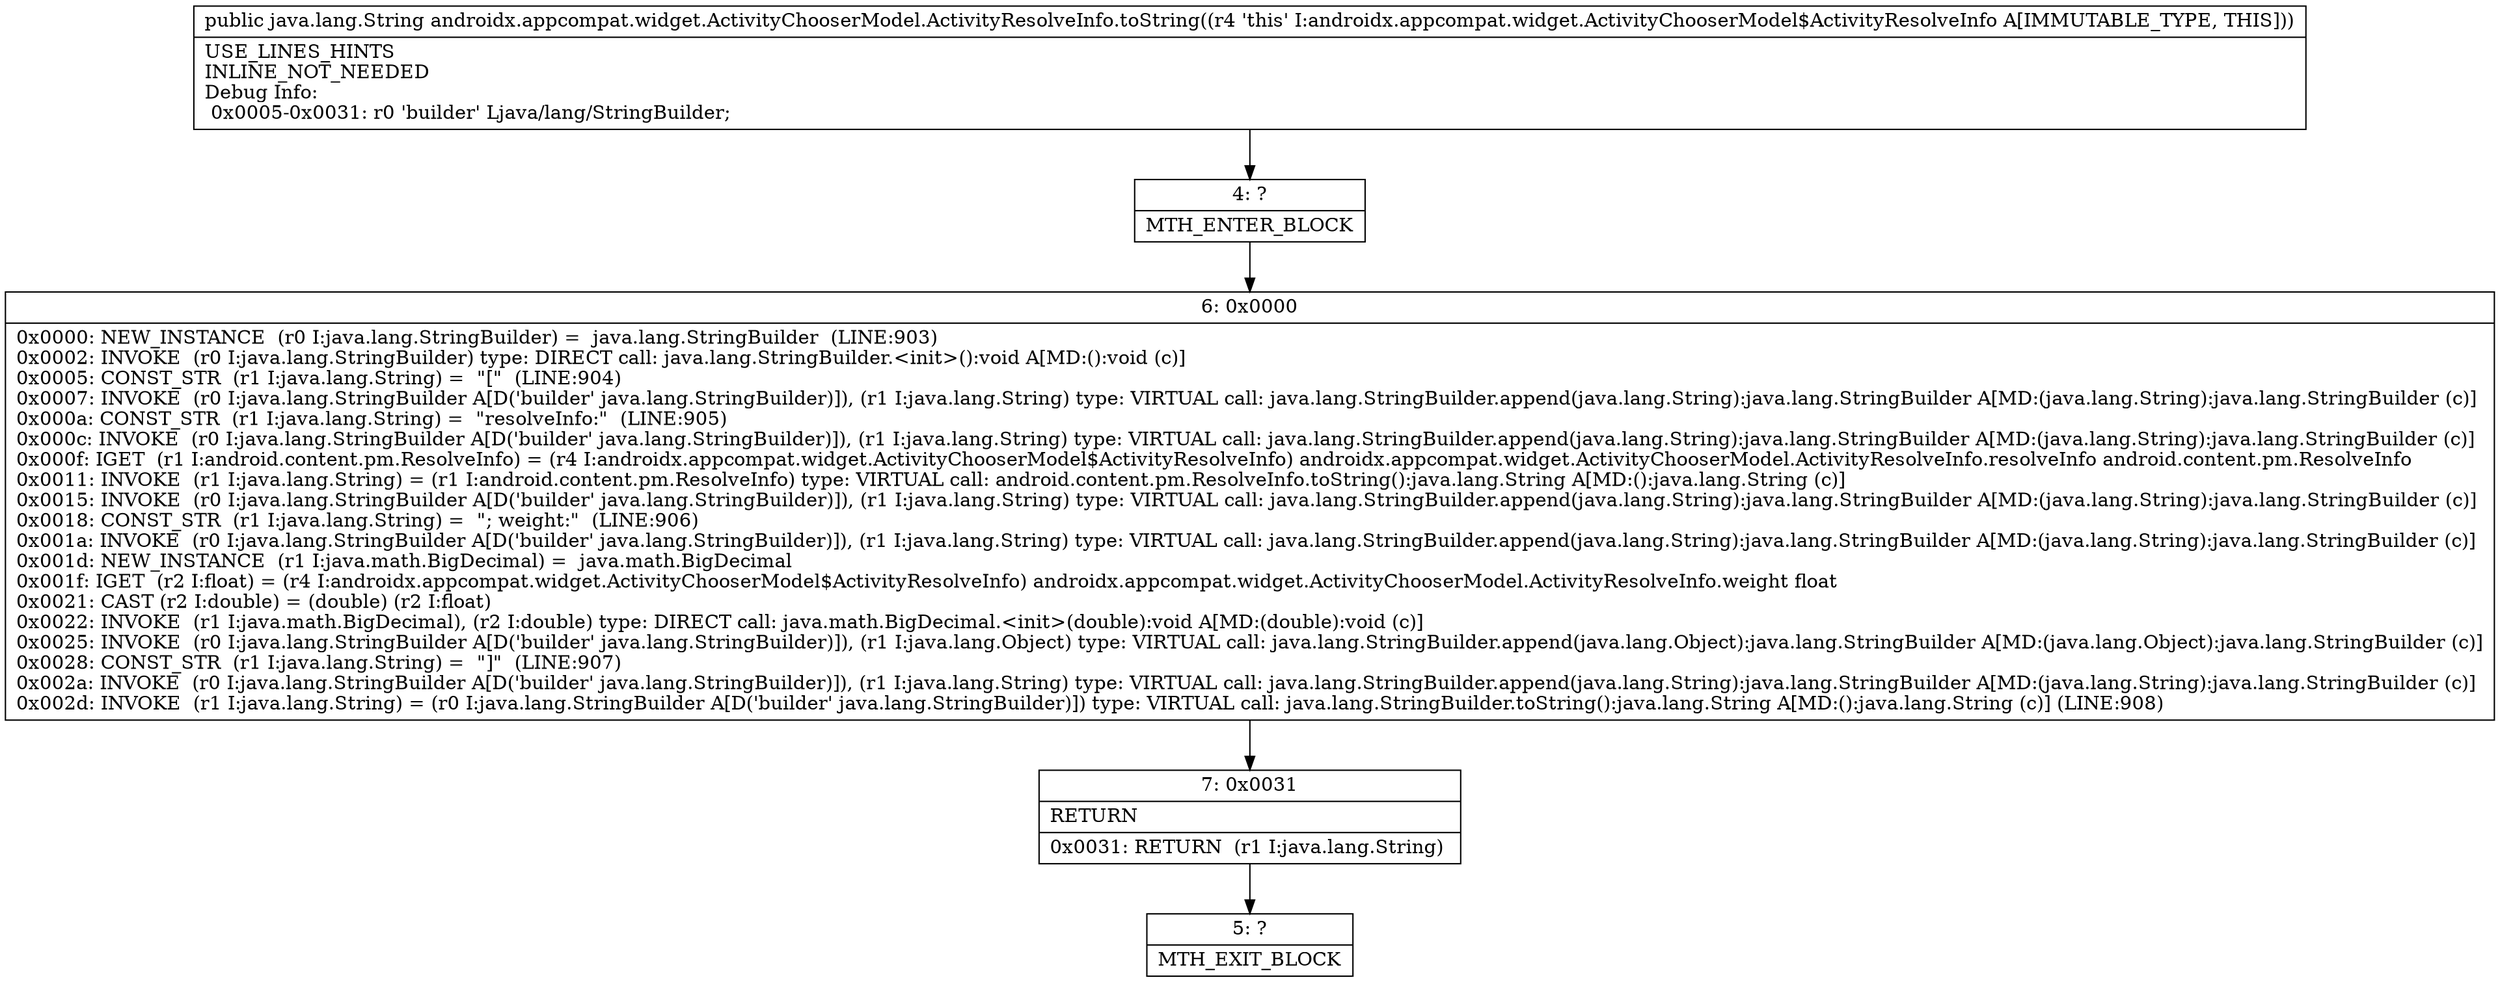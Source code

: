 digraph "CFG forandroidx.appcompat.widget.ActivityChooserModel.ActivityResolveInfo.toString()Ljava\/lang\/String;" {
Node_4 [shape=record,label="{4\:\ ?|MTH_ENTER_BLOCK\l}"];
Node_6 [shape=record,label="{6\:\ 0x0000|0x0000: NEW_INSTANCE  (r0 I:java.lang.StringBuilder) =  java.lang.StringBuilder  (LINE:903)\l0x0002: INVOKE  (r0 I:java.lang.StringBuilder) type: DIRECT call: java.lang.StringBuilder.\<init\>():void A[MD:():void (c)]\l0x0005: CONST_STR  (r1 I:java.lang.String) =  \"[\"  (LINE:904)\l0x0007: INVOKE  (r0 I:java.lang.StringBuilder A[D('builder' java.lang.StringBuilder)]), (r1 I:java.lang.String) type: VIRTUAL call: java.lang.StringBuilder.append(java.lang.String):java.lang.StringBuilder A[MD:(java.lang.String):java.lang.StringBuilder (c)]\l0x000a: CONST_STR  (r1 I:java.lang.String) =  \"resolveInfo:\"  (LINE:905)\l0x000c: INVOKE  (r0 I:java.lang.StringBuilder A[D('builder' java.lang.StringBuilder)]), (r1 I:java.lang.String) type: VIRTUAL call: java.lang.StringBuilder.append(java.lang.String):java.lang.StringBuilder A[MD:(java.lang.String):java.lang.StringBuilder (c)]\l0x000f: IGET  (r1 I:android.content.pm.ResolveInfo) = (r4 I:androidx.appcompat.widget.ActivityChooserModel$ActivityResolveInfo) androidx.appcompat.widget.ActivityChooserModel.ActivityResolveInfo.resolveInfo android.content.pm.ResolveInfo \l0x0011: INVOKE  (r1 I:java.lang.String) = (r1 I:android.content.pm.ResolveInfo) type: VIRTUAL call: android.content.pm.ResolveInfo.toString():java.lang.String A[MD:():java.lang.String (c)]\l0x0015: INVOKE  (r0 I:java.lang.StringBuilder A[D('builder' java.lang.StringBuilder)]), (r1 I:java.lang.String) type: VIRTUAL call: java.lang.StringBuilder.append(java.lang.String):java.lang.StringBuilder A[MD:(java.lang.String):java.lang.StringBuilder (c)]\l0x0018: CONST_STR  (r1 I:java.lang.String) =  \"; weight:\"  (LINE:906)\l0x001a: INVOKE  (r0 I:java.lang.StringBuilder A[D('builder' java.lang.StringBuilder)]), (r1 I:java.lang.String) type: VIRTUAL call: java.lang.StringBuilder.append(java.lang.String):java.lang.StringBuilder A[MD:(java.lang.String):java.lang.StringBuilder (c)]\l0x001d: NEW_INSTANCE  (r1 I:java.math.BigDecimal) =  java.math.BigDecimal \l0x001f: IGET  (r2 I:float) = (r4 I:androidx.appcompat.widget.ActivityChooserModel$ActivityResolveInfo) androidx.appcompat.widget.ActivityChooserModel.ActivityResolveInfo.weight float \l0x0021: CAST (r2 I:double) = (double) (r2 I:float) \l0x0022: INVOKE  (r1 I:java.math.BigDecimal), (r2 I:double) type: DIRECT call: java.math.BigDecimal.\<init\>(double):void A[MD:(double):void (c)]\l0x0025: INVOKE  (r0 I:java.lang.StringBuilder A[D('builder' java.lang.StringBuilder)]), (r1 I:java.lang.Object) type: VIRTUAL call: java.lang.StringBuilder.append(java.lang.Object):java.lang.StringBuilder A[MD:(java.lang.Object):java.lang.StringBuilder (c)]\l0x0028: CONST_STR  (r1 I:java.lang.String) =  \"]\"  (LINE:907)\l0x002a: INVOKE  (r0 I:java.lang.StringBuilder A[D('builder' java.lang.StringBuilder)]), (r1 I:java.lang.String) type: VIRTUAL call: java.lang.StringBuilder.append(java.lang.String):java.lang.StringBuilder A[MD:(java.lang.String):java.lang.StringBuilder (c)]\l0x002d: INVOKE  (r1 I:java.lang.String) = (r0 I:java.lang.StringBuilder A[D('builder' java.lang.StringBuilder)]) type: VIRTUAL call: java.lang.StringBuilder.toString():java.lang.String A[MD:():java.lang.String (c)] (LINE:908)\l}"];
Node_7 [shape=record,label="{7\:\ 0x0031|RETURN\l|0x0031: RETURN  (r1 I:java.lang.String) \l}"];
Node_5 [shape=record,label="{5\:\ ?|MTH_EXIT_BLOCK\l}"];
MethodNode[shape=record,label="{public java.lang.String androidx.appcompat.widget.ActivityChooserModel.ActivityResolveInfo.toString((r4 'this' I:androidx.appcompat.widget.ActivityChooserModel$ActivityResolveInfo A[IMMUTABLE_TYPE, THIS]))  | USE_LINES_HINTS\lINLINE_NOT_NEEDED\lDebug Info:\l  0x0005\-0x0031: r0 'builder' Ljava\/lang\/StringBuilder;\l}"];
MethodNode -> Node_4;Node_4 -> Node_6;
Node_6 -> Node_7;
Node_7 -> Node_5;
}


